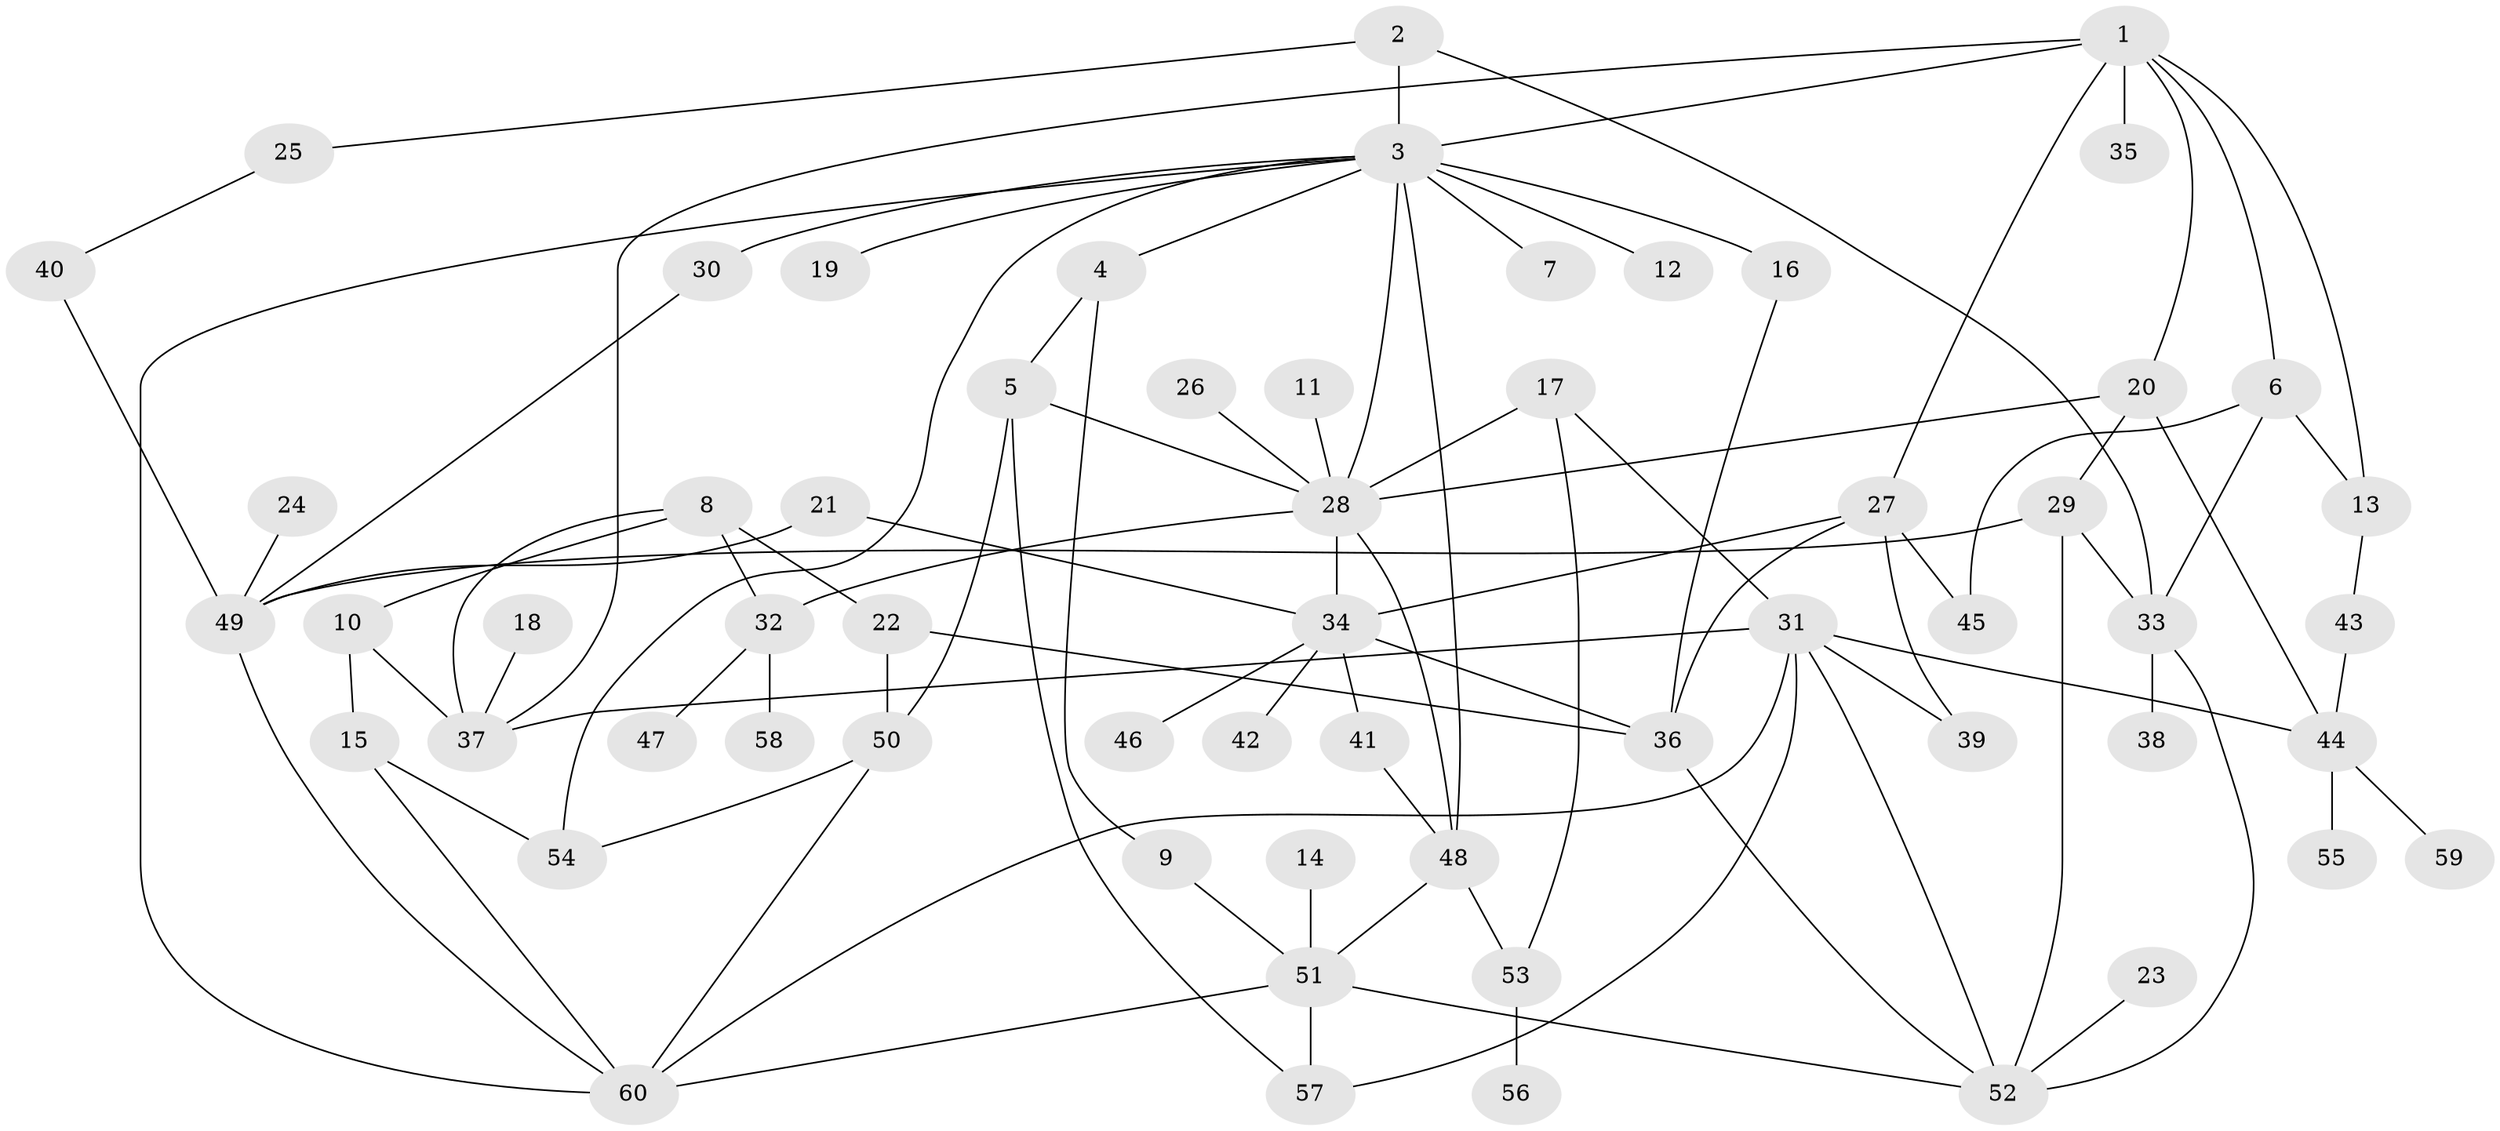 // original degree distribution, {10: 0.008403361344537815, 7: 0.01680672268907563, 3: 0.19327731092436976, 4: 0.13445378151260504, 6: 0.03361344537815126, 5: 0.04201680672268908, 2: 0.33613445378151263, 1: 0.23529411764705882}
// Generated by graph-tools (version 1.1) at 2025/49/03/09/25 03:49:16]
// undirected, 60 vertices, 96 edges
graph export_dot {
graph [start="1"]
  node [color=gray90,style=filled];
  1;
  2;
  3;
  4;
  5;
  6;
  7;
  8;
  9;
  10;
  11;
  12;
  13;
  14;
  15;
  16;
  17;
  18;
  19;
  20;
  21;
  22;
  23;
  24;
  25;
  26;
  27;
  28;
  29;
  30;
  31;
  32;
  33;
  34;
  35;
  36;
  37;
  38;
  39;
  40;
  41;
  42;
  43;
  44;
  45;
  46;
  47;
  48;
  49;
  50;
  51;
  52;
  53;
  54;
  55;
  56;
  57;
  58;
  59;
  60;
  1 -- 3 [weight=1.0];
  1 -- 6 [weight=1.0];
  1 -- 13 [weight=1.0];
  1 -- 20 [weight=1.0];
  1 -- 27 [weight=1.0];
  1 -- 35 [weight=1.0];
  1 -- 37 [weight=1.0];
  2 -- 3 [weight=1.0];
  2 -- 25 [weight=1.0];
  2 -- 33 [weight=1.0];
  3 -- 4 [weight=1.0];
  3 -- 7 [weight=1.0];
  3 -- 12 [weight=1.0];
  3 -- 16 [weight=1.0];
  3 -- 19 [weight=1.0];
  3 -- 28 [weight=1.0];
  3 -- 30 [weight=1.0];
  3 -- 48 [weight=1.0];
  3 -- 54 [weight=1.0];
  3 -- 60 [weight=1.0];
  4 -- 5 [weight=1.0];
  4 -- 9 [weight=1.0];
  5 -- 28 [weight=1.0];
  5 -- 50 [weight=1.0];
  5 -- 57 [weight=1.0];
  6 -- 13 [weight=1.0];
  6 -- 33 [weight=1.0];
  6 -- 45 [weight=1.0];
  8 -- 10 [weight=1.0];
  8 -- 22 [weight=1.0];
  8 -- 32 [weight=1.0];
  8 -- 37 [weight=1.0];
  9 -- 51 [weight=1.0];
  10 -- 15 [weight=1.0];
  10 -- 37 [weight=1.0];
  11 -- 28 [weight=1.0];
  13 -- 43 [weight=1.0];
  14 -- 51 [weight=1.0];
  15 -- 54 [weight=1.0];
  15 -- 60 [weight=1.0];
  16 -- 36 [weight=1.0];
  17 -- 28 [weight=1.0];
  17 -- 31 [weight=1.0];
  17 -- 53 [weight=1.0];
  18 -- 37 [weight=1.0];
  20 -- 28 [weight=1.0];
  20 -- 29 [weight=1.0];
  20 -- 44 [weight=1.0];
  21 -- 34 [weight=1.0];
  21 -- 49 [weight=1.0];
  22 -- 36 [weight=1.0];
  22 -- 50 [weight=1.0];
  23 -- 52 [weight=1.0];
  24 -- 49 [weight=1.0];
  25 -- 40 [weight=1.0];
  26 -- 28 [weight=1.0];
  27 -- 34 [weight=1.0];
  27 -- 36 [weight=1.0];
  27 -- 39 [weight=1.0];
  27 -- 45 [weight=1.0];
  28 -- 32 [weight=1.0];
  28 -- 34 [weight=1.0];
  28 -- 48 [weight=1.0];
  29 -- 33 [weight=1.0];
  29 -- 49 [weight=1.0];
  29 -- 52 [weight=1.0];
  30 -- 49 [weight=1.0];
  31 -- 37 [weight=1.0];
  31 -- 39 [weight=1.0];
  31 -- 44 [weight=2.0];
  31 -- 52 [weight=1.0];
  31 -- 57 [weight=1.0];
  31 -- 60 [weight=1.0];
  32 -- 47 [weight=1.0];
  32 -- 58 [weight=1.0];
  33 -- 38 [weight=1.0];
  33 -- 52 [weight=1.0];
  34 -- 36 [weight=1.0];
  34 -- 41 [weight=1.0];
  34 -- 42 [weight=1.0];
  34 -- 46 [weight=1.0];
  36 -- 52 [weight=1.0];
  40 -- 49 [weight=1.0];
  41 -- 48 [weight=1.0];
  43 -- 44 [weight=1.0];
  44 -- 55 [weight=1.0];
  44 -- 59 [weight=1.0];
  48 -- 51 [weight=1.0];
  48 -- 53 [weight=1.0];
  49 -- 60 [weight=1.0];
  50 -- 54 [weight=1.0];
  50 -- 60 [weight=1.0];
  51 -- 52 [weight=1.0];
  51 -- 57 [weight=1.0];
  51 -- 60 [weight=1.0];
  53 -- 56 [weight=1.0];
}
